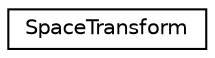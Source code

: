 digraph G
{
  edge [fontname="Helvetica",fontsize="10",labelfontname="Helvetica",labelfontsize="10"];
  node [fontname="Helvetica",fontsize="10",shape=record];
  rankdir=LR;
  Node1 [label="SpaceTransform",height=0.2,width=0.4,color="black", fillcolor="white", style="filled",URL="$d0/da8/structSpaceTransform.html"];
}
